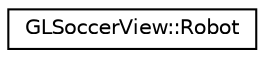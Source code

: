 digraph "Graphical Class Hierarchy"
{
 // INTERACTIVE_SVG=YES
  edge [fontname="Helvetica",fontsize="10",labelfontname="Helvetica",labelfontsize="10"];
  node [fontname="Helvetica",fontsize="10",shape=record];
  rankdir="LR";
  Node1 [label="GLSoccerView::Robot",height=0.2,width=0.4,color="black", fillcolor="white", style="filled",URL="$db/dd6/struct_g_l_soccer_view_1_1_robot.html"];
}
